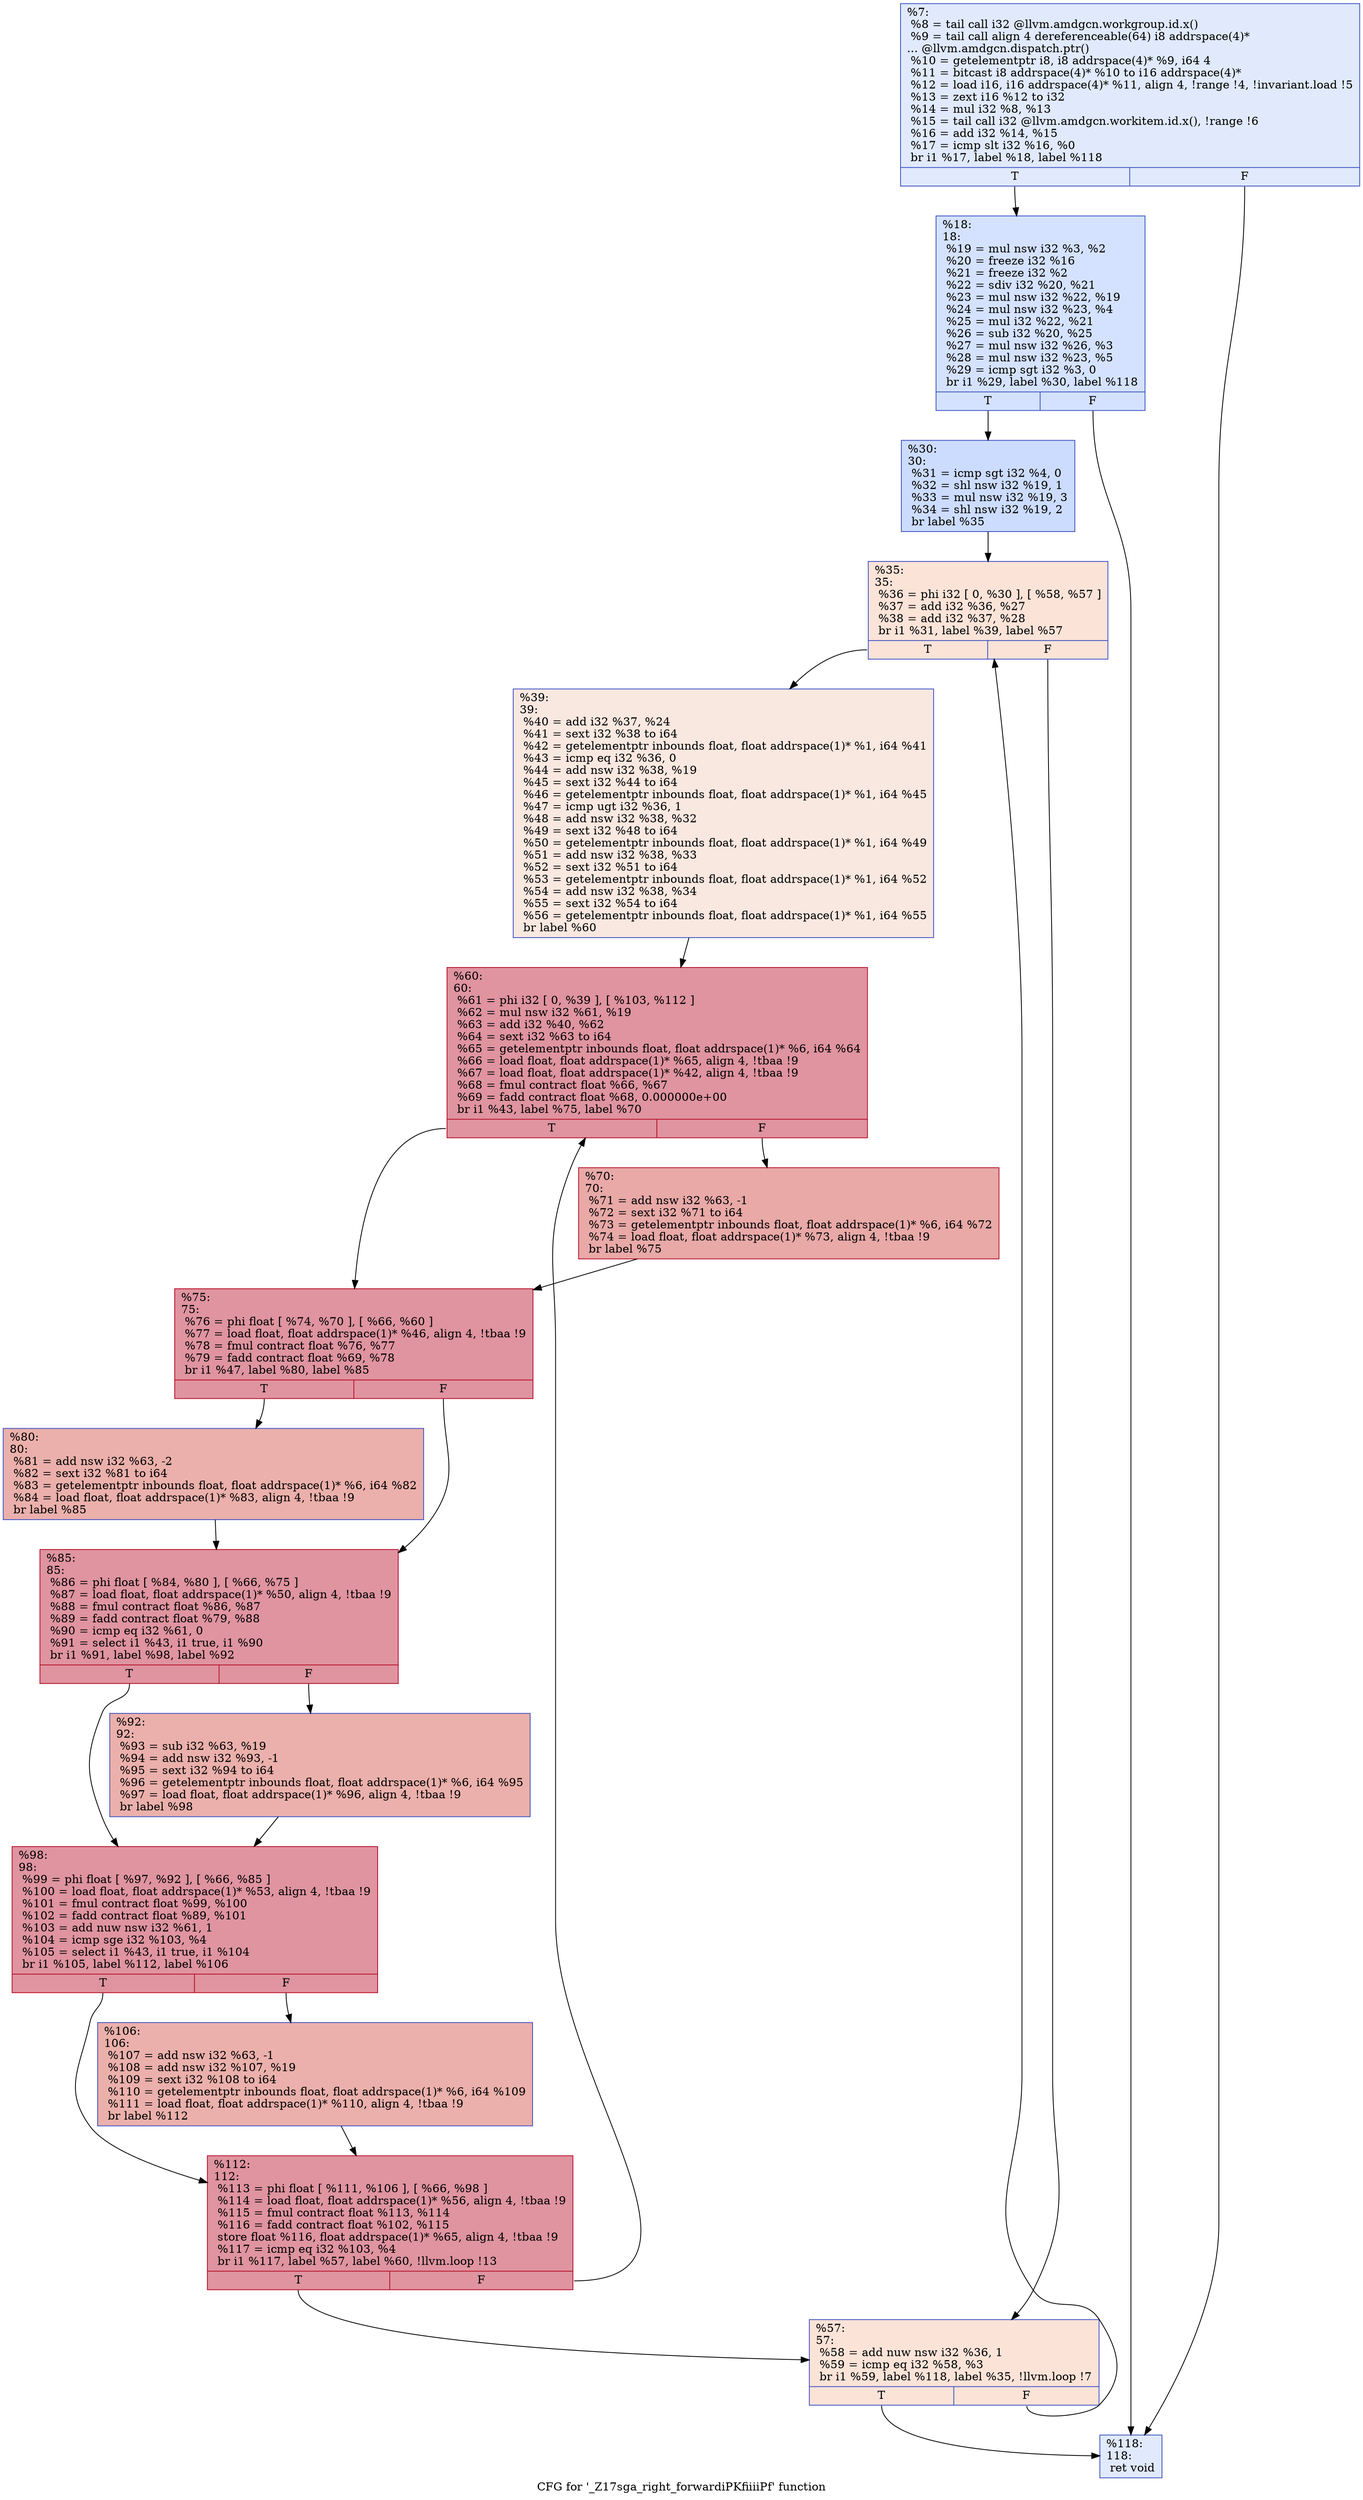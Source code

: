 digraph "CFG for '_Z17sga_right_forwardiPKfiiiiPf' function" {
	label="CFG for '_Z17sga_right_forwardiPKfiiiiPf' function";

	Node0x62cf290 [shape=record,color="#3d50c3ff", style=filled, fillcolor="#b9d0f970",label="{%7:\l  %8 = tail call i32 @llvm.amdgcn.workgroup.id.x()\l  %9 = tail call align 4 dereferenceable(64) i8 addrspace(4)*\l... @llvm.amdgcn.dispatch.ptr()\l  %10 = getelementptr i8, i8 addrspace(4)* %9, i64 4\l  %11 = bitcast i8 addrspace(4)* %10 to i16 addrspace(4)*\l  %12 = load i16, i16 addrspace(4)* %11, align 4, !range !4, !invariant.load !5\l  %13 = zext i16 %12 to i32\l  %14 = mul i32 %8, %13\l  %15 = tail call i32 @llvm.amdgcn.workitem.id.x(), !range !6\l  %16 = add i32 %14, %15\l  %17 = icmp slt i32 %16, %0\l  br i1 %17, label %18, label %118\l|{<s0>T|<s1>F}}"];
	Node0x62cf290:s0 -> Node0x62d11c0;
	Node0x62cf290:s1 -> Node0x62d1250;
	Node0x62d11c0 [shape=record,color="#3d50c3ff", style=filled, fillcolor="#9ebeff70",label="{%18:\l18:                                               \l  %19 = mul nsw i32 %3, %2\l  %20 = freeze i32 %16\l  %21 = freeze i32 %2\l  %22 = sdiv i32 %20, %21\l  %23 = mul nsw i32 %22, %19\l  %24 = mul nsw i32 %23, %4\l  %25 = mul i32 %22, %21\l  %26 = sub i32 %20, %25\l  %27 = mul nsw i32 %26, %3\l  %28 = mul nsw i32 %23, %5\l  %29 = icmp sgt i32 %3, 0\l  br i1 %29, label %30, label %118\l|{<s0>T|<s1>F}}"];
	Node0x62d11c0:s0 -> Node0x62d1980;
	Node0x62d11c0:s1 -> Node0x62d1250;
	Node0x62d1980 [shape=record,color="#3d50c3ff", style=filled, fillcolor="#8caffe70",label="{%30:\l30:                                               \l  %31 = icmp sgt i32 %4, 0\l  %32 = shl nsw i32 %19, 1\l  %33 = mul nsw i32 %19, 3\l  %34 = shl nsw i32 %19, 2\l  br label %35\l}"];
	Node0x62d1980 -> Node0x62d1e70;
	Node0x62d1e70 [shape=record,color="#3d50c3ff", style=filled, fillcolor="#f6bfa670",label="{%35:\l35:                                               \l  %36 = phi i32 [ 0, %30 ], [ %58, %57 ]\l  %37 = add i32 %36, %27\l  %38 = add i32 %37, %28\l  br i1 %31, label %39, label %57\l|{<s0>T|<s1>F}}"];
	Node0x62d1e70:s0 -> Node0x62d21c0;
	Node0x62d1e70:s1 -> Node0x62d1f60;
	Node0x62d21c0 [shape=record,color="#3d50c3ff", style=filled, fillcolor="#f1ccb870",label="{%39:\l39:                                               \l  %40 = add i32 %37, %24\l  %41 = sext i32 %38 to i64\l  %42 = getelementptr inbounds float, float addrspace(1)* %1, i64 %41\l  %43 = icmp eq i32 %36, 0\l  %44 = add nsw i32 %38, %19\l  %45 = sext i32 %44 to i64\l  %46 = getelementptr inbounds float, float addrspace(1)* %1, i64 %45\l  %47 = icmp ugt i32 %36, 1\l  %48 = add nsw i32 %38, %32\l  %49 = sext i32 %48 to i64\l  %50 = getelementptr inbounds float, float addrspace(1)* %1, i64 %49\l  %51 = add nsw i32 %38, %33\l  %52 = sext i32 %51 to i64\l  %53 = getelementptr inbounds float, float addrspace(1)* %1, i64 %52\l  %54 = add nsw i32 %38, %34\l  %55 = sext i32 %54 to i64\l  %56 = getelementptr inbounds float, float addrspace(1)* %1, i64 %55\l  br label %60\l}"];
	Node0x62d21c0 -> Node0x62d2c40;
	Node0x62d1f60 [shape=record,color="#3d50c3ff", style=filled, fillcolor="#f6bfa670",label="{%57:\l57:                                               \l  %58 = add nuw nsw i32 %36, 1\l  %59 = icmp eq i32 %58, %3\l  br i1 %59, label %118, label %35, !llvm.loop !7\l|{<s0>T|<s1>F}}"];
	Node0x62d1f60:s0 -> Node0x62d1250;
	Node0x62d1f60:s1 -> Node0x62d1e70;
	Node0x62d2c40 [shape=record,color="#b70d28ff", style=filled, fillcolor="#b70d2870",label="{%60:\l60:                                               \l  %61 = phi i32 [ 0, %39 ], [ %103, %112 ]\l  %62 = mul nsw i32 %61, %19\l  %63 = add i32 %40, %62\l  %64 = sext i32 %63 to i64\l  %65 = getelementptr inbounds float, float addrspace(1)* %6, i64 %64\l  %66 = load float, float addrspace(1)* %65, align 4, !tbaa !9\l  %67 = load float, float addrspace(1)* %42, align 4, !tbaa !9\l  %68 = fmul contract float %66, %67\l  %69 = fadd contract float %68, 0.000000e+00\l  br i1 %43, label %75, label %70\l|{<s0>T|<s1>F}}"];
	Node0x62d2c40:s0 -> Node0x62d48e0;
	Node0x62d2c40:s1 -> Node0x62d4970;
	Node0x62d4970 [shape=record,color="#b70d28ff", style=filled, fillcolor="#ca3b3770",label="{%70:\l70:                                               \l  %71 = add nsw i32 %63, -1\l  %72 = sext i32 %71 to i64\l  %73 = getelementptr inbounds float, float addrspace(1)* %6, i64 %72\l  %74 = load float, float addrspace(1)* %73, align 4, !tbaa !9\l  br label %75\l}"];
	Node0x62d4970 -> Node0x62d48e0;
	Node0x62d48e0 [shape=record,color="#b70d28ff", style=filled, fillcolor="#b70d2870",label="{%75:\l75:                                               \l  %76 = phi float [ %74, %70 ], [ %66, %60 ]\l  %77 = load float, float addrspace(1)* %46, align 4, !tbaa !9\l  %78 = fmul contract float %76, %77\l  %79 = fadd contract float %69, %78\l  br i1 %47, label %80, label %85\l|{<s0>T|<s1>F}}"];
	Node0x62d48e0:s0 -> Node0x62d4fa0;
	Node0x62d48e0:s1 -> Node0x62d4ff0;
	Node0x62d4fa0 [shape=record,color="#3d50c3ff", style=filled, fillcolor="#d24b4070",label="{%80:\l80:                                               \l  %81 = add nsw i32 %63, -2\l  %82 = sext i32 %81 to i64\l  %83 = getelementptr inbounds float, float addrspace(1)* %6, i64 %82\l  %84 = load float, float addrspace(1)* %83, align 4, !tbaa !9\l  br label %85\l}"];
	Node0x62d4fa0 -> Node0x62d4ff0;
	Node0x62d4ff0 [shape=record,color="#b70d28ff", style=filled, fillcolor="#b70d2870",label="{%85:\l85:                                               \l  %86 = phi float [ %84, %80 ], [ %66, %75 ]\l  %87 = load float, float addrspace(1)* %50, align 4, !tbaa !9\l  %88 = fmul contract float %86, %87\l  %89 = fadd contract float %79, %88\l  %90 = icmp eq i32 %61, 0\l  %91 = select i1 %43, i1 true, i1 %90\l  br i1 %91, label %98, label %92\l|{<s0>T|<s1>F}}"];
	Node0x62d4ff0:s0 -> Node0x62d5720;
	Node0x62d4ff0:s1 -> Node0x62d5770;
	Node0x62d5770 [shape=record,color="#3d50c3ff", style=filled, fillcolor="#d24b4070",label="{%92:\l92:                                               \l  %93 = sub i32 %63, %19\l  %94 = add nsw i32 %93, -1\l  %95 = sext i32 %94 to i64\l  %96 = getelementptr inbounds float, float addrspace(1)* %6, i64 %95\l  %97 = load float, float addrspace(1)* %96, align 4, !tbaa !9\l  br label %98\l}"];
	Node0x62d5770 -> Node0x62d5720;
	Node0x62d5720 [shape=record,color="#b70d28ff", style=filled, fillcolor="#b70d2870",label="{%98:\l98:                                               \l  %99 = phi float [ %97, %92 ], [ %66, %85 ]\l  %100 = load float, float addrspace(1)* %53, align 4, !tbaa !9\l  %101 = fmul contract float %99, %100\l  %102 = fadd contract float %89, %101\l  %103 = add nuw nsw i32 %61, 1\l  %104 = icmp sge i32 %103, %4\l  %105 = select i1 %43, i1 true, i1 %104\l  br i1 %105, label %112, label %106\l|{<s0>T|<s1>F}}"];
	Node0x62d5720:s0 -> Node0x62d2f90;
	Node0x62d5720:s1 -> Node0x62d5fc0;
	Node0x62d5fc0 [shape=record,color="#3d50c3ff", style=filled, fillcolor="#d24b4070",label="{%106:\l106:                                              \l  %107 = add nsw i32 %63, -1\l  %108 = add nsw i32 %107, %19\l  %109 = sext i32 %108 to i64\l  %110 = getelementptr inbounds float, float addrspace(1)* %6, i64 %109\l  %111 = load float, float addrspace(1)* %110, align 4, !tbaa !9\l  br label %112\l}"];
	Node0x62d5fc0 -> Node0x62d2f90;
	Node0x62d2f90 [shape=record,color="#b70d28ff", style=filled, fillcolor="#b70d2870",label="{%112:\l112:                                              \l  %113 = phi float [ %111, %106 ], [ %66, %98 ]\l  %114 = load float, float addrspace(1)* %56, align 4, !tbaa !9\l  %115 = fmul contract float %113, %114\l  %116 = fadd contract float %102, %115\l  store float %116, float addrspace(1)* %65, align 4, !tbaa !9\l  %117 = icmp eq i32 %103, %4\l  br i1 %117, label %57, label %60, !llvm.loop !13\l|{<s0>T|<s1>F}}"];
	Node0x62d2f90:s0 -> Node0x62d1f60;
	Node0x62d2f90:s1 -> Node0x62d2c40;
	Node0x62d1250 [shape=record,color="#3d50c3ff", style=filled, fillcolor="#b9d0f970",label="{%118:\l118:                                              \l  ret void\l}"];
}
